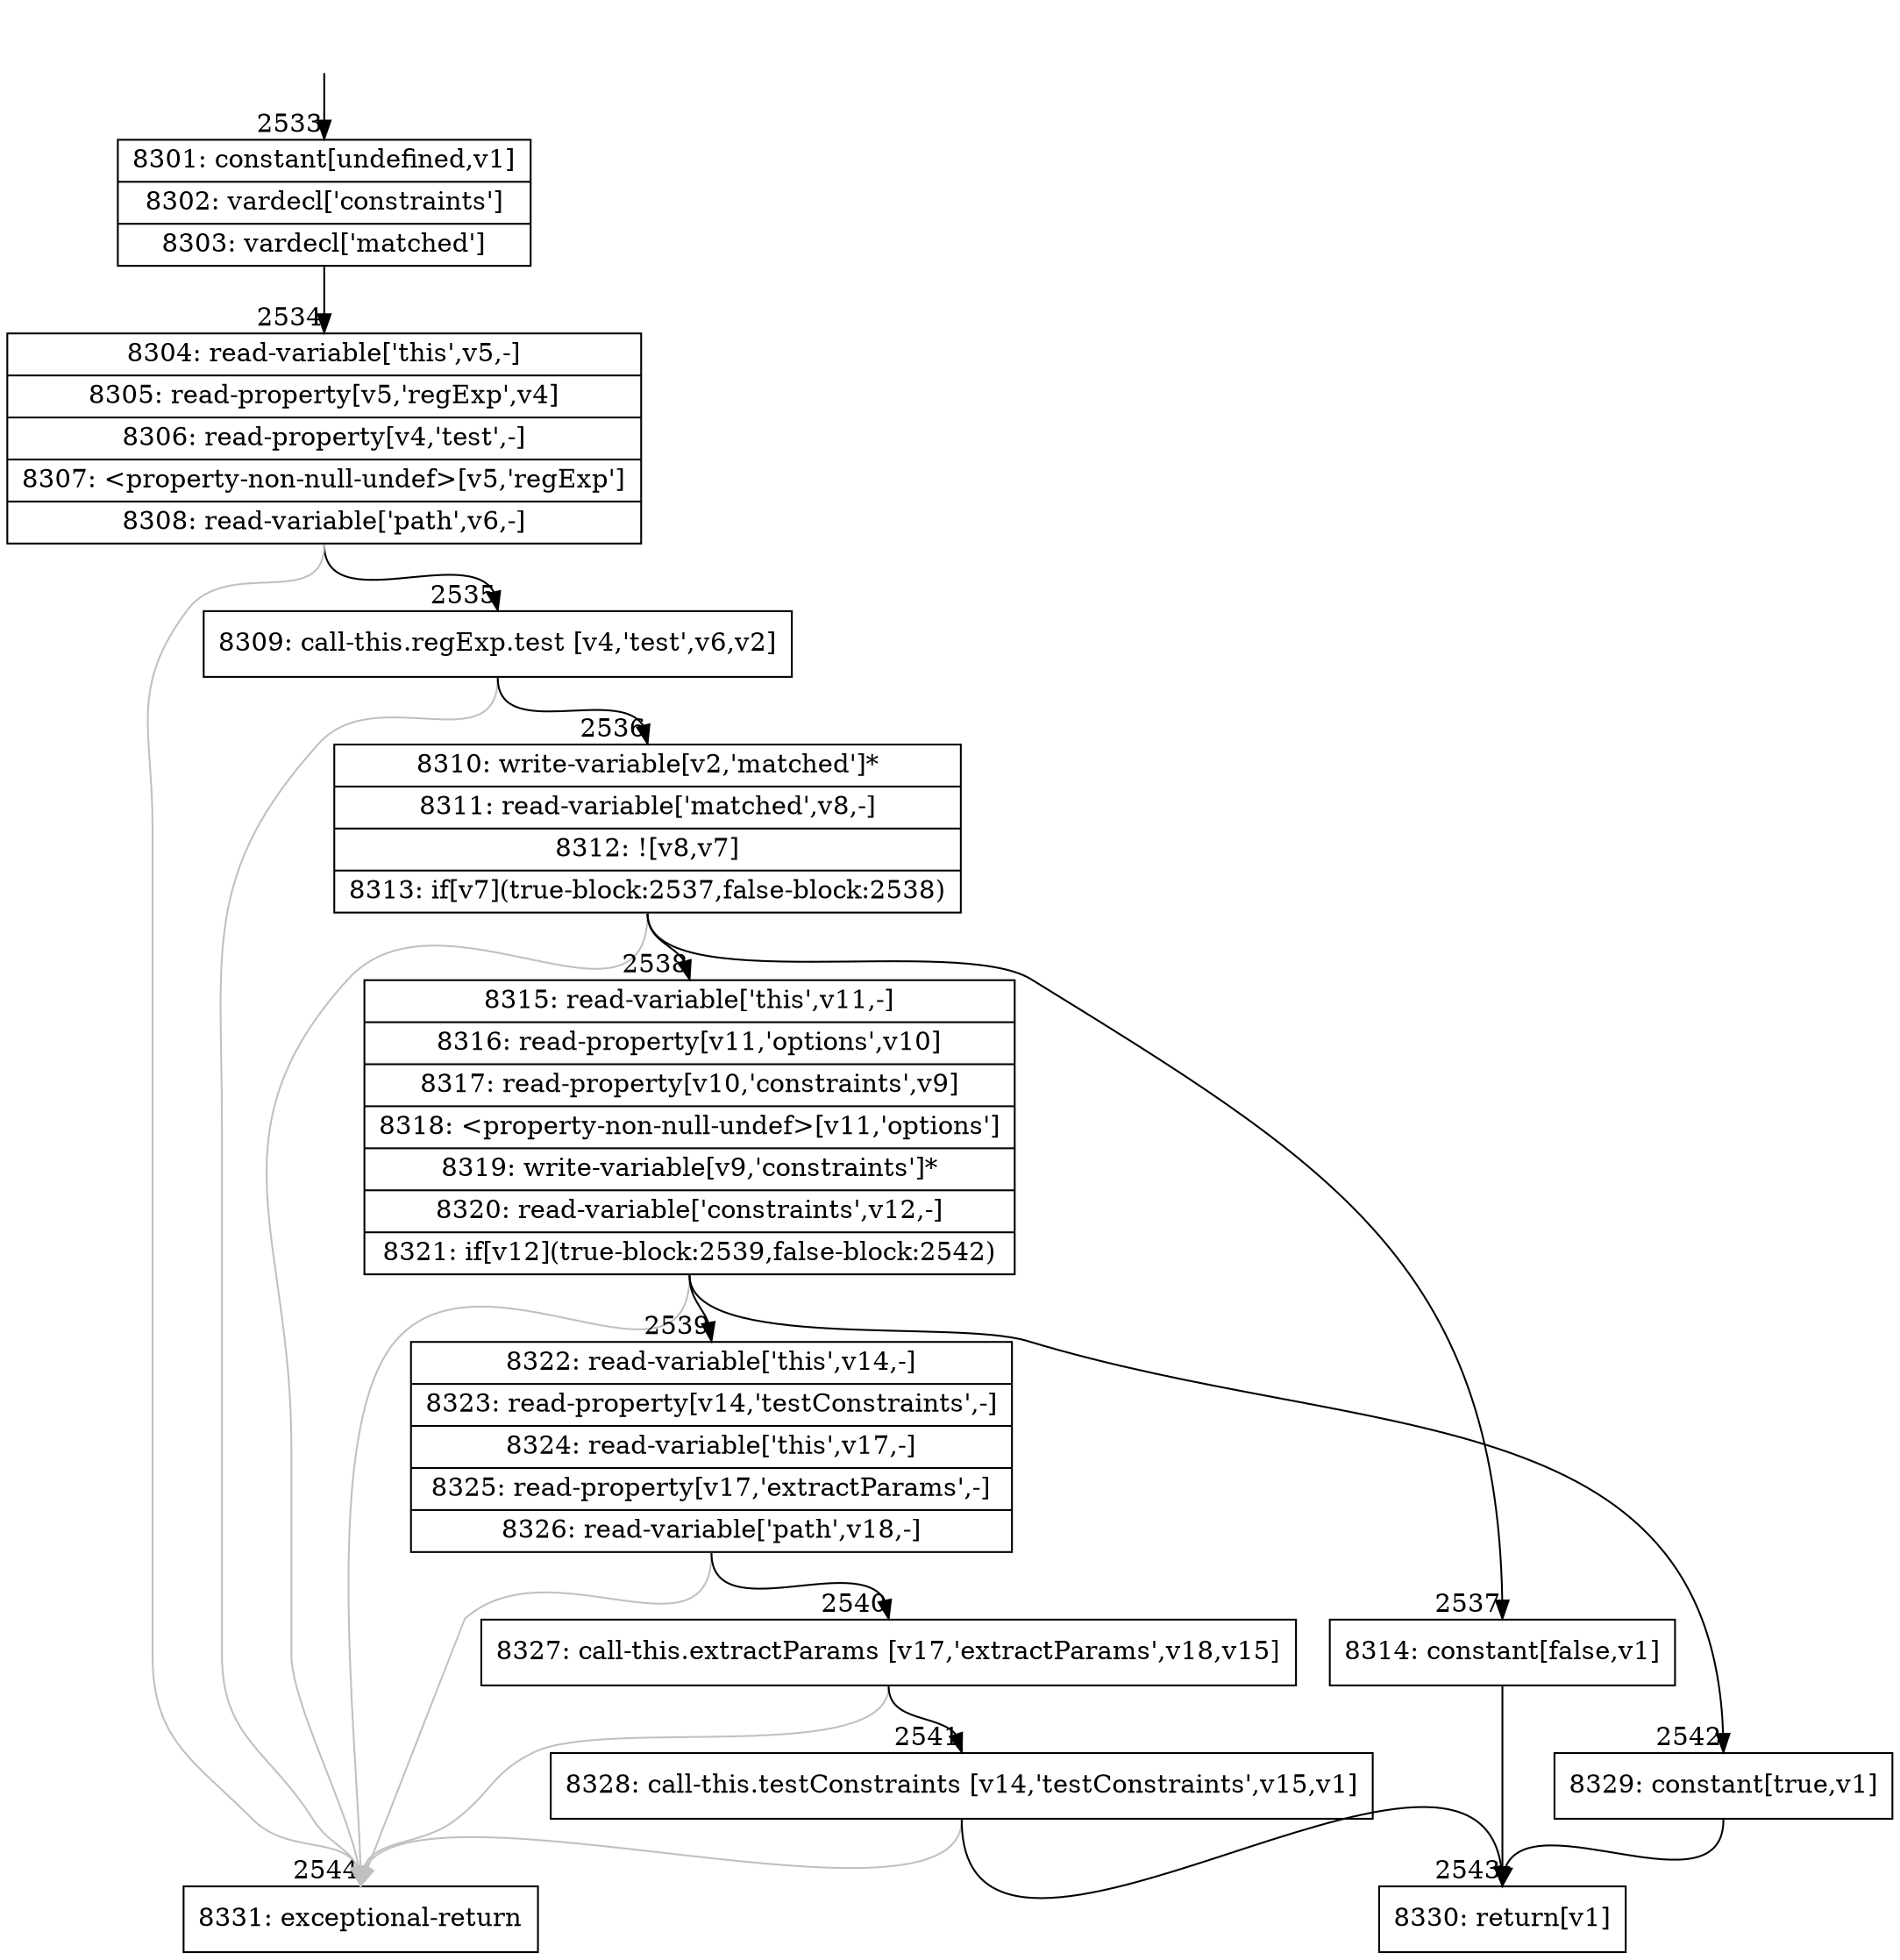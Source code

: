 digraph {
rankdir="TD"
BB_entry202[shape=none,label=""];
BB_entry202 -> BB2533 [tailport=s, headport=n, headlabel="    2533"]
BB2533 [shape=record label="{8301: constant[undefined,v1]|8302: vardecl['constraints']|8303: vardecl['matched']}" ] 
BB2533 -> BB2534 [tailport=s, headport=n, headlabel="      2534"]
BB2534 [shape=record label="{8304: read-variable['this',v5,-]|8305: read-property[v5,'regExp',v4]|8306: read-property[v4,'test',-]|8307: \<property-non-null-undef\>[v5,'regExp']|8308: read-variable['path',v6,-]}" ] 
BB2534 -> BB2535 [tailport=s, headport=n, headlabel="      2535"]
BB2534 -> BB2544 [tailport=s, headport=n, color=gray, headlabel="      2544"]
BB2535 [shape=record label="{8309: call-this.regExp.test [v4,'test',v6,v2]}" ] 
BB2535 -> BB2536 [tailport=s, headport=n, headlabel="      2536"]
BB2535 -> BB2544 [tailport=s, headport=n, color=gray]
BB2536 [shape=record label="{8310: write-variable[v2,'matched']*|8311: read-variable['matched',v8,-]|8312: ![v8,v7]|8313: if[v7](true-block:2537,false-block:2538)}" ] 
BB2536 -> BB2537 [tailport=s, headport=n, headlabel="      2537"]
BB2536 -> BB2538 [tailport=s, headport=n, headlabel="      2538"]
BB2536 -> BB2544 [tailport=s, headport=n, color=gray]
BB2537 [shape=record label="{8314: constant[false,v1]}" ] 
BB2537 -> BB2543 [tailport=s, headport=n, headlabel="      2543"]
BB2538 [shape=record label="{8315: read-variable['this',v11,-]|8316: read-property[v11,'options',v10]|8317: read-property[v10,'constraints',v9]|8318: \<property-non-null-undef\>[v11,'options']|8319: write-variable[v9,'constraints']*|8320: read-variable['constraints',v12,-]|8321: if[v12](true-block:2539,false-block:2542)}" ] 
BB2538 -> BB2539 [tailport=s, headport=n, headlabel="      2539"]
BB2538 -> BB2542 [tailport=s, headport=n, headlabel="      2542"]
BB2538 -> BB2544 [tailport=s, headport=n, color=gray]
BB2539 [shape=record label="{8322: read-variable['this',v14,-]|8323: read-property[v14,'testConstraints',-]|8324: read-variable['this',v17,-]|8325: read-property[v17,'extractParams',-]|8326: read-variable['path',v18,-]}" ] 
BB2539 -> BB2540 [tailport=s, headport=n, headlabel="      2540"]
BB2539 -> BB2544 [tailport=s, headport=n, color=gray]
BB2540 [shape=record label="{8327: call-this.extractParams [v17,'extractParams',v18,v15]}" ] 
BB2540 -> BB2541 [tailport=s, headport=n, headlabel="      2541"]
BB2540 -> BB2544 [tailport=s, headport=n, color=gray]
BB2541 [shape=record label="{8328: call-this.testConstraints [v14,'testConstraints',v15,v1]}" ] 
BB2541 -> BB2543 [tailport=s, headport=n]
BB2541 -> BB2544 [tailport=s, headport=n, color=gray]
BB2542 [shape=record label="{8329: constant[true,v1]}" ] 
BB2542 -> BB2543 [tailport=s, headport=n]
BB2543 [shape=record label="{8330: return[v1]}" ] 
BB2544 [shape=record label="{8331: exceptional-return}" ] 
//#$~ 2251
}
